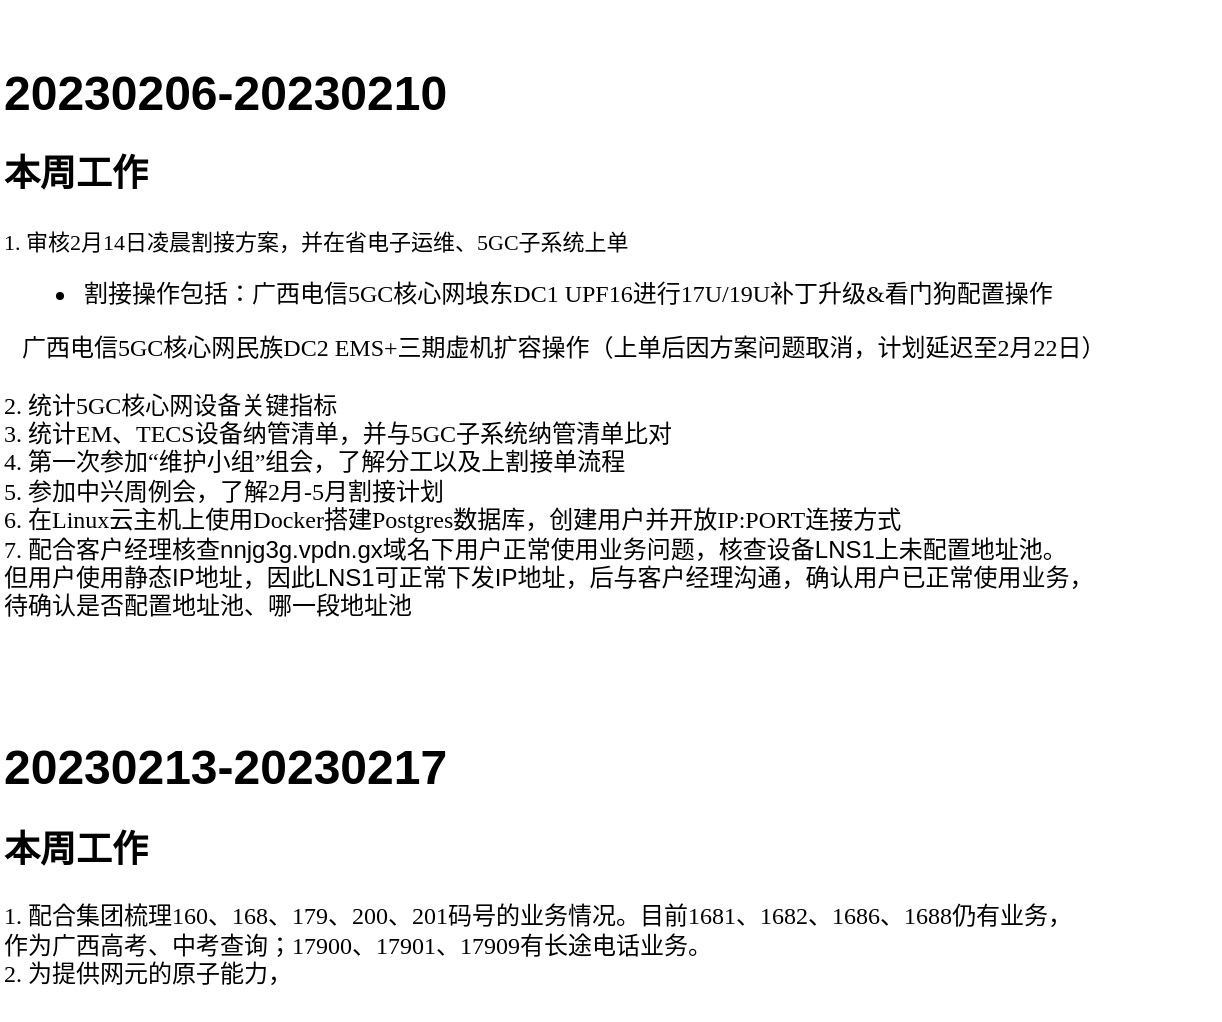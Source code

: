 <mxfile version="20.8.18" type="github">
  <diagram name="第 1 页" id="y4gm_-KfzbwpHg6c1PfQ">
    <mxGraphModel dx="1674" dy="1933" grid="1" gridSize="10" guides="1" tooltips="1" connect="1" arrows="1" fold="1" page="1" pageScale="1" pageWidth="827" pageHeight="1169" math="0" shadow="0">
      <root>
        <mxCell id="0" />
        <mxCell id="1" parent="0" />
        <mxCell id="x1p29n8qixUkfzAq273U-1" value="&lt;h1 style=&quot;line-height: 120%;&quot;&gt;20230206-20230210&lt;/h1&gt;&lt;h2 style=&quot;line-height: 120%;&quot;&gt;&lt;font face=&quot;Lucida Console&quot;&gt;本周工作&lt;/font&gt;&lt;/h2&gt;&lt;div style=&quot;line-height: 120%;&quot;&gt;&lt;font style=&quot;font-size: 11px;&quot; face=&quot;Lucida Console&quot;&gt;1. 审核2月14日凌晨割接方案，并在省电子运维、5GC子系统上单&lt;/font&gt;&lt;/div&gt;&lt;div style=&quot;line-height: 120%;&quot;&gt;&lt;ul style=&quot;line-height: 120%;&quot;&gt;&lt;li&gt;&lt;font style=&quot;&quot; face=&quot;Lucida Console&quot;&gt;割接操作包括：广西电信5GC核心网埌东DC1 UPF16进行17U/19U补丁升级&amp;amp;看门狗配置操作&lt;/font&gt;&lt;/li&gt;&lt;/ul&gt;&lt;font face=&quot;Lucida Console&quot;&gt;&lt;span style=&quot;&quot;&gt; &lt;/span&gt;&lt;span style=&quot;&quot;&gt; &lt;/span&gt;&amp;nbsp;&lt;span style=&quot;&quot;&gt; &lt;/span&gt;&lt;span style=&quot;&quot;&gt; &lt;/span&gt;&amp;nbsp;广西电信5GC核心网民族DC2 EMS+三期虚机扩容操作（上单后因方案问题取消，计划延迟至2月22日）&lt;br&gt;&lt;/font&gt;&lt;div&gt;&lt;div&gt;&lt;div&gt;&lt;font face=&quot;Lucida Console&quot;&gt;&lt;br&gt;&lt;/font&gt;&lt;/div&gt;&lt;/div&gt;&lt;/div&gt;&lt;div&gt;&lt;font face=&quot;Lucida Console&quot;&gt;2. 统计5GC核心网设备关键指标&lt;/font&gt;&lt;/div&gt;&lt;div&gt;&lt;font face=&quot;Lucida Console&quot;&gt;3. 统计EM、TECS设备纳管清单，并与5GC子系统纳管清单比对&lt;/font&gt;&lt;/div&gt;&lt;div&gt;&lt;font face=&quot;Lucida Console&quot;&gt;4. 第一次参加“维护小组”组会，了解分工以及上割接单流程&lt;/font&gt;&lt;/div&gt;&lt;div&gt;&lt;font face=&quot;Lucida Console&quot;&gt;5. 参加中兴周例会，了解2月-5月割接计划&lt;/font&gt;&lt;/div&gt;&lt;div&gt;&lt;font face=&quot;Lucida Console&quot;&gt;6. 在Linux云主机上使用Docker搭建Postgres数据库，创建用户并开放IP:PORT连接方式&lt;/font&gt;&lt;/div&gt;&lt;div&gt;&lt;font face=&quot;Lucida Console&quot;&gt;7. 配合客户经理核查&lt;/font&gt;nnjg3g.vpdn.gx域名下用户正常使用业务问题，核查设备LNS1上未配置地址池。&lt;/div&gt;&lt;div&gt;但用户使用静态IP地址，因此LNS1可正常下发IP地址，后与客户经理沟通，确认用户已正常使用业务，&lt;/div&gt;&lt;div&gt;待确认是否配置地址池、哪一段地址池&lt;/div&gt;&lt;div&gt;&lt;br&gt;&lt;/div&gt;&lt;div&gt;&lt;br&gt;&lt;/div&gt;&lt;div&gt;&lt;br&gt;&lt;/div&gt;&lt;div&gt;&lt;h1 style=&quot;border-color: var(--border-color); line-height: 28.8px;&quot;&gt;20230213-20230217&lt;/h1&gt;&lt;/div&gt;&lt;div&gt;&lt;h2 style=&quot;border-color: var(--border-color); line-height: 21.6px;&quot;&gt;&lt;font style=&quot;border-color: var(--border-color);&quot; face=&quot;Lucida Console&quot;&gt;本周工作&lt;/font&gt;&lt;/h2&gt;&lt;/div&gt;&lt;div&gt;&lt;font style=&quot;border-color: var(--border-color);&quot; face=&quot;Lucida Console&quot;&gt;1. 配合集团梳理160、168、179、200、201码号的业务情况。目前1681、1682、1686、1688仍有业务，&lt;/font&gt;&lt;/div&gt;&lt;div&gt;&lt;font style=&quot;border-color: var(--border-color);&quot; face=&quot;Lucida Console&quot;&gt;作为广西高考、中考查询；17900、17901、17909有长途电话业务。&lt;/font&gt;&lt;/div&gt;&lt;div&gt;&lt;font style=&quot;border-color: var(--border-color);&quot; face=&quot;Lucida Console&quot;&gt;2. 为提供网元的原子能力，&lt;/font&gt;&lt;/div&gt;&lt;/div&gt;" style="text;html=1;align=left;verticalAlign=middle;resizable=0;points=[];autosize=1;strokeColor=none;fillColor=none;" parent="1" vertex="1">
          <mxGeometry x="20" y="-200" width="610" height="510" as="geometry" />
        </mxCell>
      </root>
    </mxGraphModel>
  </diagram>
</mxfile>
